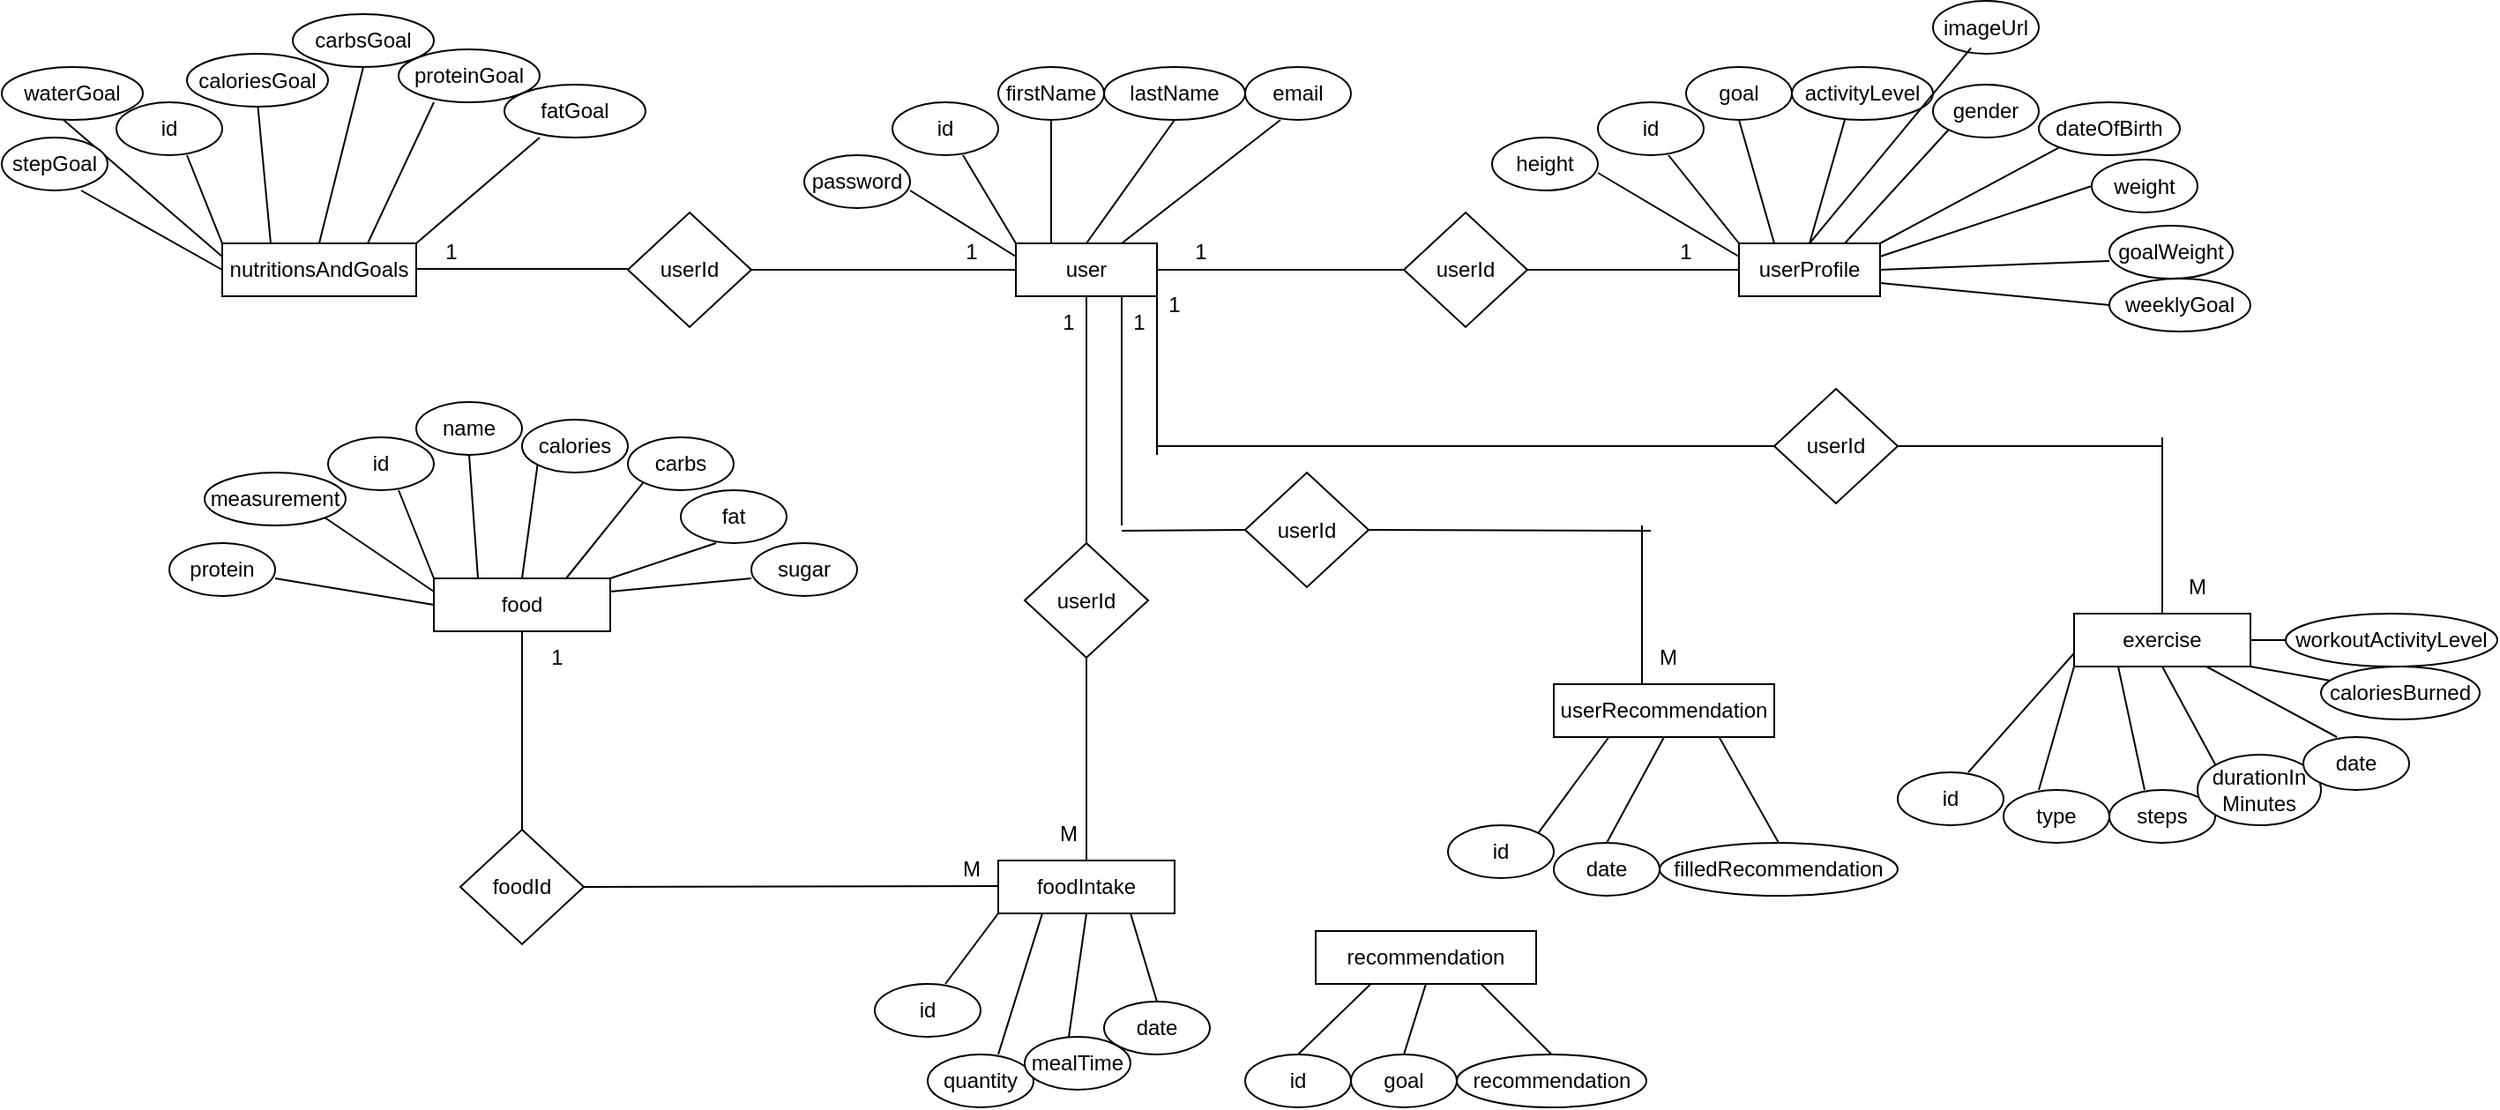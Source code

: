 <mxfile version="26.2.5">
  <diagram name="Page-1" id="vrvdi_PL2bMomqTCZfpG">
    <mxGraphModel dx="2590" dy="1992" grid="1" gridSize="10" guides="1" tooltips="1" connect="1" arrows="1" fold="1" page="1" pageScale="1" pageWidth="850" pageHeight="1100" math="0" shadow="0">
      <root>
        <mxCell id="0" />
        <mxCell id="1" parent="0" />
        <mxCell id="ydF3F2oM5LsTnoHVHjbH-1" value="user" style="rounded=0;whiteSpace=wrap;html=1;" parent="1" vertex="1">
          <mxGeometry x="70" y="70" width="80" height="30" as="geometry" />
        </mxCell>
        <mxCell id="ydF3F2oM5LsTnoHVHjbH-2" value="" style="endArrow=none;html=1;rounded=0;exitX=0;exitY=0;exitDx=0;exitDy=0;" parent="1" source="ydF3F2oM5LsTnoHVHjbH-1" edge="1">
          <mxGeometry width="50" height="50" relative="1" as="geometry">
            <mxPoint x="-10" y="70" as="sourcePoint" />
            <mxPoint x="40" y="20" as="targetPoint" />
          </mxGeometry>
        </mxCell>
        <mxCell id="ydF3F2oM5LsTnoHVHjbH-3" value="id" style="ellipse;whiteSpace=wrap;html=1;" parent="1" vertex="1">
          <mxGeometry y="-10" width="60" height="30" as="geometry" />
        </mxCell>
        <mxCell id="ydF3F2oM5LsTnoHVHjbH-4" value="firstName" style="ellipse;whiteSpace=wrap;html=1;" parent="1" vertex="1">
          <mxGeometry x="60" y="-30" width="60" height="30" as="geometry" />
        </mxCell>
        <mxCell id="ydF3F2oM5LsTnoHVHjbH-5" value="" style="endArrow=none;html=1;rounded=0;exitX=0.25;exitY=0;exitDx=0;exitDy=0;" parent="1" source="ydF3F2oM5LsTnoHVHjbH-1" edge="1">
          <mxGeometry width="50" height="50" relative="1" as="geometry">
            <mxPoint x="100" y="60" as="sourcePoint" />
            <mxPoint x="90" as="targetPoint" />
          </mxGeometry>
        </mxCell>
        <mxCell id="ydF3F2oM5LsTnoHVHjbH-6" value="lastName" style="ellipse;whiteSpace=wrap;html=1;" parent="1" vertex="1">
          <mxGeometry x="120" y="-30" width="80" height="30" as="geometry" />
        </mxCell>
        <mxCell id="ydF3F2oM5LsTnoHVHjbH-7" value="" style="endArrow=none;html=1;rounded=0;exitX=0.5;exitY=0;exitDx=0;exitDy=0;entryX=0.5;entryY=1;entryDx=0;entryDy=0;" parent="1" source="ydF3F2oM5LsTnoHVHjbH-1" target="ydF3F2oM5LsTnoHVHjbH-6" edge="1">
          <mxGeometry width="50" height="50" relative="1" as="geometry">
            <mxPoint x="130" y="60" as="sourcePoint" />
            <mxPoint x="139" y="20" as="targetPoint" />
          </mxGeometry>
        </mxCell>
        <mxCell id="ydF3F2oM5LsTnoHVHjbH-9" value="email" style="ellipse;whiteSpace=wrap;html=1;" parent="1" vertex="1">
          <mxGeometry x="200" y="-30" width="60" height="30" as="geometry" />
        </mxCell>
        <mxCell id="ydF3F2oM5LsTnoHVHjbH-10" value="" style="endArrow=none;html=1;rounded=0;exitX=0.75;exitY=0;exitDx=0;exitDy=0;" parent="1" source="ydF3F2oM5LsTnoHVHjbH-1" edge="1">
          <mxGeometry width="50" height="50" relative="1" as="geometry">
            <mxPoint x="220" y="70" as="sourcePoint" />
            <mxPoint x="220" as="targetPoint" />
          </mxGeometry>
        </mxCell>
        <mxCell id="ydF3F2oM5LsTnoHVHjbH-11" value="password" style="ellipse;whiteSpace=wrap;html=1;" parent="1" vertex="1">
          <mxGeometry x="-50" y="20" width="60" height="30" as="geometry" />
        </mxCell>
        <mxCell id="ydF3F2oM5LsTnoHVHjbH-12" value="" style="endArrow=none;html=1;rounded=0;exitX=0;exitY=0.25;exitDx=0;exitDy=0;" parent="1" source="ydF3F2oM5LsTnoHVHjbH-1" edge="1">
          <mxGeometry width="50" height="50" relative="1" as="geometry">
            <mxPoint x="40" y="90" as="sourcePoint" />
            <mxPoint x="10" y="40" as="targetPoint" />
          </mxGeometry>
        </mxCell>
        <mxCell id="ydF3F2oM5LsTnoHVHjbH-15" value="userProfile" style="rounded=0;whiteSpace=wrap;html=1;" parent="1" vertex="1">
          <mxGeometry x="480" y="70" width="80" height="30" as="geometry" />
        </mxCell>
        <mxCell id="ydF3F2oM5LsTnoHVHjbH-16" value="" style="endArrow=none;html=1;rounded=0;exitX=0;exitY=0;exitDx=0;exitDy=0;" parent="1" source="ydF3F2oM5LsTnoHVHjbH-15" edge="1">
          <mxGeometry width="50" height="50" relative="1" as="geometry">
            <mxPoint x="470" y="70" as="sourcePoint" />
            <mxPoint x="440" y="20" as="targetPoint" />
          </mxGeometry>
        </mxCell>
        <mxCell id="ydF3F2oM5LsTnoHVHjbH-17" value="id" style="ellipse;whiteSpace=wrap;html=1;" parent="1" vertex="1">
          <mxGeometry x="400" y="-10" width="60" height="30" as="geometry" />
        </mxCell>
        <mxCell id="ydF3F2oM5LsTnoHVHjbH-18" value="userId" style="rhombus;whiteSpace=wrap;html=1;" parent="1" vertex="1">
          <mxGeometry x="290" y="52.5" width="70" height="65" as="geometry" />
        </mxCell>
        <mxCell id="ydF3F2oM5LsTnoHVHjbH-19" value="" style="endArrow=none;html=1;rounded=0;entryX=0;entryY=0.5;entryDx=0;entryDy=0;exitX=1;exitY=0.5;exitDx=0;exitDy=0;" parent="1" source="ydF3F2oM5LsTnoHVHjbH-18" target="ydF3F2oM5LsTnoHVHjbH-15" edge="1">
          <mxGeometry width="50" height="50" relative="1" as="geometry">
            <mxPoint x="340" y="130" as="sourcePoint" />
            <mxPoint x="390" y="80" as="targetPoint" />
          </mxGeometry>
        </mxCell>
        <mxCell id="ydF3F2oM5LsTnoHVHjbH-20" value="" style="endArrow=none;html=1;rounded=0;entryX=0;entryY=0.5;entryDx=0;entryDy=0;exitX=1;exitY=0.5;exitDx=0;exitDy=0;" parent="1" source="ydF3F2oM5LsTnoHVHjbH-1" target="ydF3F2oM5LsTnoHVHjbH-18" edge="1">
          <mxGeometry width="50" height="50" relative="1" as="geometry">
            <mxPoint x="170" y="170" as="sourcePoint" />
            <mxPoint x="220" y="120" as="targetPoint" />
          </mxGeometry>
        </mxCell>
        <mxCell id="ydF3F2oM5LsTnoHVHjbH-21" value="" style="endArrow=none;html=1;rounded=0;exitX=0.25;exitY=0;exitDx=0;exitDy=0;" parent="1" source="ydF3F2oM5LsTnoHVHjbH-15" edge="1">
          <mxGeometry width="50" height="50" relative="1" as="geometry">
            <mxPoint x="500" y="68" as="sourcePoint" />
            <mxPoint x="480" as="targetPoint" />
          </mxGeometry>
        </mxCell>
        <mxCell id="ydF3F2oM5LsTnoHVHjbH-22" value="goal" style="ellipse;whiteSpace=wrap;html=1;" parent="1" vertex="1">
          <mxGeometry x="450" y="-30" width="60" height="30" as="geometry" />
        </mxCell>
        <mxCell id="ydF3F2oM5LsTnoHVHjbH-23" value="" style="endArrow=none;html=1;rounded=0;exitX=0.5;exitY=0;exitDx=0;exitDy=0;" parent="1" source="ydF3F2oM5LsTnoHVHjbH-15" edge="1">
          <mxGeometry width="50" height="50" relative="1" as="geometry">
            <mxPoint x="520" y="50" as="sourcePoint" />
            <mxPoint x="540" as="targetPoint" />
          </mxGeometry>
        </mxCell>
        <mxCell id="ydF3F2oM5LsTnoHVHjbH-24" value="activityLevel" style="ellipse;whiteSpace=wrap;html=1;" parent="1" vertex="1">
          <mxGeometry x="510" y="-30" width="80" height="30" as="geometry" />
        </mxCell>
        <mxCell id="ydF3F2oM5LsTnoHVHjbH-25" value="" style="endArrow=none;html=1;rounded=0;exitX=0.75;exitY=0;exitDx=0;exitDy=0;entryX=0;entryY=1;entryDx=0;entryDy=0;" parent="1" source="ydF3F2oM5LsTnoHVHjbH-15" target="ydF3F2oM5LsTnoHVHjbH-26" edge="1">
          <mxGeometry width="50" height="50" relative="1" as="geometry">
            <mxPoint x="610" y="60" as="sourcePoint" />
            <mxPoint x="590" y="10" as="targetPoint" />
          </mxGeometry>
        </mxCell>
        <mxCell id="ydF3F2oM5LsTnoHVHjbH-26" value="gender" style="ellipse;whiteSpace=wrap;html=1;" parent="1" vertex="1">
          <mxGeometry x="590" y="-20" width="60" height="30" as="geometry" />
        </mxCell>
        <mxCell id="ydF3F2oM5LsTnoHVHjbH-27" value="dateOfBirth" style="ellipse;whiteSpace=wrap;html=1;" parent="1" vertex="1">
          <mxGeometry x="650" y="-10" width="80" height="30" as="geometry" />
        </mxCell>
        <mxCell id="ydF3F2oM5LsTnoHVHjbH-28" value="" style="endArrow=none;html=1;rounded=0;exitX=1;exitY=0;exitDx=0;exitDy=0;entryX=0;entryY=1;entryDx=0;entryDy=0;" parent="1" source="ydF3F2oM5LsTnoHVHjbH-15" target="ydF3F2oM5LsTnoHVHjbH-27" edge="1">
          <mxGeometry width="50" height="50" relative="1" as="geometry">
            <mxPoint x="610" y="84" as="sourcePoint" />
            <mxPoint x="669" y="20" as="targetPoint" />
          </mxGeometry>
        </mxCell>
        <mxCell id="ydF3F2oM5LsTnoHVHjbH-29" value="" style="endArrow=none;html=1;rounded=0;exitX=0;exitY=0.25;exitDx=0;exitDy=0;" parent="1" source="ydF3F2oM5LsTnoHVHjbH-15" edge="1">
          <mxGeometry width="50" height="50" relative="1" as="geometry">
            <mxPoint x="375" y="60" as="sourcePoint" />
            <mxPoint x="400" y="30" as="targetPoint" />
          </mxGeometry>
        </mxCell>
        <mxCell id="ydF3F2oM5LsTnoHVHjbH-30" value="height" style="ellipse;whiteSpace=wrap;html=1;" parent="1" vertex="1">
          <mxGeometry x="340" y="10" width="60" height="30" as="geometry" />
        </mxCell>
        <mxCell id="ydF3F2oM5LsTnoHVHjbH-31" value="" style="endArrow=none;html=1;rounded=0;exitX=1;exitY=0.25;exitDx=0;exitDy=0;entryX=0;entryY=0.5;entryDx=0;entryDy=0;" parent="1" source="ydF3F2oM5LsTnoHVHjbH-15" target="ydF3F2oM5LsTnoHVHjbH-32" edge="1">
          <mxGeometry width="50" height="50" relative="1" as="geometry">
            <mxPoint x="620" y="120" as="sourcePoint" />
            <mxPoint x="680" y="50" as="targetPoint" />
          </mxGeometry>
        </mxCell>
        <mxCell id="ydF3F2oM5LsTnoHVHjbH-32" value="weight" style="ellipse;whiteSpace=wrap;html=1;" parent="1" vertex="1">
          <mxGeometry x="680" y="22.5" width="60" height="30" as="geometry" />
        </mxCell>
        <mxCell id="ydF3F2oM5LsTnoHVHjbH-33" value="" style="endArrow=none;html=1;rounded=0;exitX=1;exitY=0.5;exitDx=0;exitDy=0;" parent="1" source="ydF3F2oM5LsTnoHVHjbH-15" edge="1">
          <mxGeometry width="50" height="50" relative="1" as="geometry">
            <mxPoint x="600" y="102.5" as="sourcePoint" />
            <mxPoint x="690" y="80" as="targetPoint" />
          </mxGeometry>
        </mxCell>
        <mxCell id="ydF3F2oM5LsTnoHVHjbH-35" value="goalWeight" style="ellipse;whiteSpace=wrap;html=1;" parent="1" vertex="1">
          <mxGeometry x="690" y="60" width="70" height="30" as="geometry" />
        </mxCell>
        <mxCell id="ydF3F2oM5LsTnoHVHjbH-39" value="imageUrl" style="ellipse;whiteSpace=wrap;html=1;" parent="1" vertex="1">
          <mxGeometry x="590" y="-67.5" width="60" height="30" as="geometry" />
        </mxCell>
        <mxCell id="ydF3F2oM5LsTnoHVHjbH-40" value="" style="endArrow=none;html=1;rounded=0;entryX=0;entryY=0.5;entryDx=0;entryDy=0;" parent="1" target="ydF3F2oM5LsTnoHVHjbH-1" edge="1">
          <mxGeometry width="50" height="50" relative="1" as="geometry">
            <mxPoint x="-80" y="85" as="sourcePoint" />
            <mxPoint x="60" y="90" as="targetPoint" />
          </mxGeometry>
        </mxCell>
        <mxCell id="ydF3F2oM5LsTnoHVHjbH-41" value="userId" style="rhombus;whiteSpace=wrap;html=1;" parent="1" vertex="1">
          <mxGeometry x="-150" y="52.5" width="70" height="65" as="geometry" />
        </mxCell>
        <mxCell id="ydF3F2oM5LsTnoHVHjbH-42" value="" style="endArrow=none;html=1;rounded=0;entryX=0;entryY=0.5;entryDx=0;entryDy=0;exitX=1;exitY=0.5;exitDx=0;exitDy=0;" parent="1" edge="1">
          <mxGeometry width="50" height="50" relative="1" as="geometry">
            <mxPoint x="-270" y="84.5" as="sourcePoint" />
            <mxPoint x="-150" y="84.5" as="targetPoint" />
          </mxGeometry>
        </mxCell>
        <mxCell id="ydF3F2oM5LsTnoHVHjbH-43" value="nutritionsAndGoals" style="rounded=0;whiteSpace=wrap;html=1;" parent="1" vertex="1">
          <mxGeometry x="-380" y="70" width="110" height="30" as="geometry" />
        </mxCell>
        <mxCell id="ydF3F2oM5LsTnoHVHjbH-44" value="" style="endArrow=none;html=1;rounded=0;exitX=0;exitY=0;exitDx=0;exitDy=0;" parent="1" source="ydF3F2oM5LsTnoHVHjbH-43" edge="1">
          <mxGeometry width="50" height="50" relative="1" as="geometry">
            <mxPoint x="-440" y="42.5" as="sourcePoint" />
            <mxPoint x="-400" y="20" as="targetPoint" />
          </mxGeometry>
        </mxCell>
        <mxCell id="ydF3F2oM5LsTnoHVHjbH-45" value="id" style="ellipse;whiteSpace=wrap;html=1;" parent="1" vertex="1">
          <mxGeometry x="-440" y="-10" width="60" height="30" as="geometry" />
        </mxCell>
        <mxCell id="ydF3F2oM5LsTnoHVHjbH-46" value="" style="endArrow=none;html=1;rounded=0;exitX=0.25;exitY=0;exitDx=0;exitDy=0;" parent="1" source="ydF3F2oM5LsTnoHVHjbH-43" edge="1">
          <mxGeometry width="50" height="50" relative="1" as="geometry">
            <mxPoint x="-340" y="40" as="sourcePoint" />
            <mxPoint x="-360" y="-10" as="targetPoint" />
          </mxGeometry>
        </mxCell>
        <mxCell id="ydF3F2oM5LsTnoHVHjbH-47" value="caloriesGoal" style="ellipse;whiteSpace=wrap;html=1;" parent="1" vertex="1">
          <mxGeometry x="-400" y="-37.5" width="80" height="30" as="geometry" />
        </mxCell>
        <mxCell id="ydF3F2oM5LsTnoHVHjbH-48" value="" style="endArrow=none;html=1;rounded=0;exitX=0.5;exitY=0;exitDx=0;exitDy=0;" parent="1" source="ydF3F2oM5LsTnoHVHjbH-43" edge="1">
          <mxGeometry width="50" height="50" relative="1" as="geometry">
            <mxPoint x="-292" y="50" as="sourcePoint" />
            <mxPoint x="-300" y="-30" as="targetPoint" />
          </mxGeometry>
        </mxCell>
        <mxCell id="ydF3F2oM5LsTnoHVHjbH-49" value="carbsGoal" style="ellipse;whiteSpace=wrap;html=1;" parent="1" vertex="1">
          <mxGeometry x="-340" y="-60" width="80" height="30" as="geometry" />
        </mxCell>
        <mxCell id="ydF3F2oM5LsTnoHVHjbH-50" value="" style="endArrow=none;html=1;rounded=0;exitX=0.75;exitY=0;exitDx=0;exitDy=0;" parent="1" source="ydF3F2oM5LsTnoHVHjbH-43" edge="1">
          <mxGeometry width="50" height="50" relative="1" as="geometry">
            <mxPoint x="-260" y="45" as="sourcePoint" />
            <mxPoint x="-260" y="-10" as="targetPoint" />
          </mxGeometry>
        </mxCell>
        <mxCell id="ydF3F2oM5LsTnoHVHjbH-51" value="proteinGoal" style="ellipse;whiteSpace=wrap;html=1;" parent="1" vertex="1">
          <mxGeometry x="-280" y="-40" width="80" height="30" as="geometry" />
        </mxCell>
        <mxCell id="ydF3F2oM5LsTnoHVHjbH-52" value="" style="endArrow=none;html=1;rounded=0;exitX=1;exitY=0;exitDx=0;exitDy=0;" parent="1" source="ydF3F2oM5LsTnoHVHjbH-43" edge="1">
          <mxGeometry width="50" height="50" relative="1" as="geometry">
            <mxPoint x="-237" y="70" as="sourcePoint" />
            <mxPoint x="-200" y="10" as="targetPoint" />
          </mxGeometry>
        </mxCell>
        <mxCell id="ydF3F2oM5LsTnoHVHjbH-53" value="fatGoal" style="ellipse;whiteSpace=wrap;html=1;" parent="1" vertex="1">
          <mxGeometry x="-220" y="-20" width="80" height="30" as="geometry" />
        </mxCell>
        <mxCell id="ydF3F2oM5LsTnoHVHjbH-54" value="" style="endArrow=none;html=1;rounded=0;exitX=0;exitY=0.25;exitDx=0;exitDy=0;" parent="1" source="ydF3F2oM5LsTnoHVHjbH-43" edge="1">
          <mxGeometry width="50" height="50" relative="1" as="geometry">
            <mxPoint x="-475" y="72.5" as="sourcePoint" />
            <mxPoint x="-470" as="targetPoint" />
          </mxGeometry>
        </mxCell>
        <mxCell id="ydF3F2oM5LsTnoHVHjbH-55" value="waterGoal" style="ellipse;whiteSpace=wrap;html=1;" parent="1" vertex="1">
          <mxGeometry x="-505" y="-30" width="80" height="30" as="geometry" />
        </mxCell>
        <mxCell id="ydF3F2oM5LsTnoHVHjbH-56" value="" style="endArrow=none;html=1;rounded=0;exitX=0;exitY=0.5;exitDx=0;exitDy=0;" parent="1" source="ydF3F2oM5LsTnoHVHjbH-43" edge="1">
          <mxGeometry width="50" height="50" relative="1" as="geometry">
            <mxPoint x="-420" y="100" as="sourcePoint" />
            <mxPoint x="-460" y="40" as="targetPoint" />
          </mxGeometry>
        </mxCell>
        <mxCell id="ydF3F2oM5LsTnoHVHjbH-57" value="stepGoal" style="ellipse;whiteSpace=wrap;html=1;" parent="1" vertex="1">
          <mxGeometry x="-505" y="10" width="60" height="30" as="geometry" />
        </mxCell>
        <mxCell id="ydF3F2oM5LsTnoHVHjbH-58" value="food" style="rounded=0;whiteSpace=wrap;html=1;" parent="1" vertex="1">
          <mxGeometry x="-260" y="260" width="100" height="30" as="geometry" />
        </mxCell>
        <mxCell id="ydF3F2oM5LsTnoHVHjbH-59" value="" style="endArrow=none;html=1;rounded=0;exitX=0;exitY=0;exitDx=0;exitDy=0;" parent="1" edge="1">
          <mxGeometry width="50" height="50" relative="1" as="geometry">
            <mxPoint x="-260" y="260" as="sourcePoint" />
            <mxPoint x="-280" y="210" as="targetPoint" />
          </mxGeometry>
        </mxCell>
        <mxCell id="ydF3F2oM5LsTnoHVHjbH-60" value="id" style="ellipse;whiteSpace=wrap;html=1;" parent="1" vertex="1">
          <mxGeometry x="-320" y="180" width="60" height="30" as="geometry" />
        </mxCell>
        <mxCell id="ydF3F2oM5LsTnoHVHjbH-61" value="" style="endArrow=none;html=1;rounded=0;exitX=0.25;exitY=0;exitDx=0;exitDy=0;" parent="1" source="ydF3F2oM5LsTnoHVHjbH-58" edge="1">
          <mxGeometry width="50" height="50" relative="1" as="geometry">
            <mxPoint x="-220" y="240" as="sourcePoint" />
            <mxPoint x="-240" y="190" as="targetPoint" />
          </mxGeometry>
        </mxCell>
        <mxCell id="ydF3F2oM5LsTnoHVHjbH-62" value="name" style="ellipse;whiteSpace=wrap;html=1;" parent="1" vertex="1">
          <mxGeometry x="-270" y="160" width="60" height="30" as="geometry" />
        </mxCell>
        <mxCell id="ydF3F2oM5LsTnoHVHjbH-63" value="" style="endArrow=none;html=1;rounded=0;exitX=0;exitY=0.25;exitDx=0;exitDy=0;entryX=1;entryY=1;entryDx=0;entryDy=0;" parent="1" source="ydF3F2oM5LsTnoHVHjbH-58" target="ydF3F2oM5LsTnoHVHjbH-64" edge="1">
          <mxGeometry width="50" height="50" relative="1" as="geometry">
            <mxPoint x="-305" y="280" as="sourcePoint" />
            <mxPoint x="-320" y="230" as="targetPoint" />
          </mxGeometry>
        </mxCell>
        <mxCell id="ydF3F2oM5LsTnoHVHjbH-64" value="measurement" style="ellipse;whiteSpace=wrap;html=1;" parent="1" vertex="1">
          <mxGeometry x="-390" y="200" width="80" height="30" as="geometry" />
        </mxCell>
        <mxCell id="ydF3F2oM5LsTnoHVHjbH-65" value="" style="endArrow=none;html=1;rounded=0;exitX=0.5;exitY=0;exitDx=0;exitDy=0;entryX=0;entryY=1;entryDx=0;entryDy=0;" parent="1" source="ydF3F2oM5LsTnoHVHjbH-58" target="ydF3F2oM5LsTnoHVHjbH-66" edge="1">
          <mxGeometry width="50" height="50" relative="1" as="geometry">
            <mxPoint x="-200" y="240" as="sourcePoint" />
            <mxPoint x="-200" y="200" as="targetPoint" />
          </mxGeometry>
        </mxCell>
        <mxCell id="ydF3F2oM5LsTnoHVHjbH-66" value="calories" style="ellipse;whiteSpace=wrap;html=1;" parent="1" vertex="1">
          <mxGeometry x="-210" y="170" width="60" height="30" as="geometry" />
        </mxCell>
        <mxCell id="ydF3F2oM5LsTnoHVHjbH-68" value="" style="endArrow=none;html=1;rounded=0;exitX=0.75;exitY=0;exitDx=0;exitDy=0;entryX=0;entryY=1;entryDx=0;entryDy=0;" parent="1" source="ydF3F2oM5LsTnoHVHjbH-58" target="ydF3F2oM5LsTnoHVHjbH-69" edge="1">
          <mxGeometry width="50" height="50" relative="1" as="geometry">
            <mxPoint x="-160" y="230" as="sourcePoint" />
            <mxPoint x="-140" y="210" as="targetPoint" />
          </mxGeometry>
        </mxCell>
        <mxCell id="ydF3F2oM5LsTnoHVHjbH-69" value="carbs" style="ellipse;whiteSpace=wrap;html=1;" parent="1" vertex="1">
          <mxGeometry x="-150" y="180" width="60" height="30" as="geometry" />
        </mxCell>
        <mxCell id="ydF3F2oM5LsTnoHVHjbH-70" value="" style="endArrow=none;html=1;rounded=0;entryX=0;entryY=0.5;entryDx=0;entryDy=0;" parent="1" target="ydF3F2oM5LsTnoHVHjbH-58" edge="1">
          <mxGeometry width="50" height="50" relative="1" as="geometry">
            <mxPoint x="-350" y="260" as="sourcePoint" />
            <mxPoint x="-310" y="250" as="targetPoint" />
          </mxGeometry>
        </mxCell>
        <mxCell id="ydF3F2oM5LsTnoHVHjbH-71" value="protein" style="ellipse;whiteSpace=wrap;html=1;" parent="1" vertex="1">
          <mxGeometry x="-410" y="240" width="60" height="30" as="geometry" />
        </mxCell>
        <mxCell id="ydF3F2oM5LsTnoHVHjbH-72" value="" style="endArrow=none;html=1;rounded=0;exitX=1;exitY=0;exitDx=0;exitDy=0;" parent="1" source="ydF3F2oM5LsTnoHVHjbH-58" edge="1">
          <mxGeometry width="50" height="50" relative="1" as="geometry">
            <mxPoint x="-110" y="270" as="sourcePoint" />
            <mxPoint x="-100" y="240" as="targetPoint" />
          </mxGeometry>
        </mxCell>
        <mxCell id="ydF3F2oM5LsTnoHVHjbH-73" value="fat" style="ellipse;whiteSpace=wrap;html=1;" parent="1" vertex="1">
          <mxGeometry x="-120" y="210" width="60" height="30" as="geometry" />
        </mxCell>
        <mxCell id="ydF3F2oM5LsTnoHVHjbH-75" value="" style="endArrow=none;html=1;rounded=0;exitX=1;exitY=0.25;exitDx=0;exitDy=0;" parent="1" source="ydF3F2oM5LsTnoHVHjbH-58" edge="1">
          <mxGeometry width="50" height="50" relative="1" as="geometry">
            <mxPoint x="-150" y="270" as="sourcePoint" />
            <mxPoint x="-80" y="260" as="targetPoint" />
          </mxGeometry>
        </mxCell>
        <mxCell id="ydF3F2oM5LsTnoHVHjbH-76" value="sugar" style="ellipse;whiteSpace=wrap;html=1;" parent="1" vertex="1">
          <mxGeometry x="-80" y="240" width="60" height="30" as="geometry" />
        </mxCell>
        <mxCell id="ydF3F2oM5LsTnoHVHjbH-77" value="foodIntake" style="rounded=0;whiteSpace=wrap;html=1;" parent="1" vertex="1">
          <mxGeometry x="60" y="420" width="100" height="30" as="geometry" />
        </mxCell>
        <mxCell id="ydF3F2oM5LsTnoHVHjbH-78" value="" style="endArrow=none;html=1;rounded=0;entryX=0.5;entryY=1;entryDx=0;entryDy=0;" parent="1" target="ydF3F2oM5LsTnoHVHjbH-1" edge="1">
          <mxGeometry width="50" height="50" relative="1" as="geometry">
            <mxPoint x="110" y="240" as="sourcePoint" />
            <mxPoint x="150" y="200" as="targetPoint" />
          </mxGeometry>
        </mxCell>
        <mxCell id="ydF3F2oM5LsTnoHVHjbH-79" value="userId" style="rhombus;whiteSpace=wrap;html=1;" parent="1" vertex="1">
          <mxGeometry x="75" y="240" width="70" height="65" as="geometry" />
        </mxCell>
        <mxCell id="ydF3F2oM5LsTnoHVHjbH-80" value="" style="endArrow=none;html=1;rounded=0;entryX=0.5;entryY=1;entryDx=0;entryDy=0;exitX=0.5;exitY=0;exitDx=0;exitDy=0;" parent="1" source="ydF3F2oM5LsTnoHVHjbH-77" target="ydF3F2oM5LsTnoHVHjbH-79" edge="1">
          <mxGeometry width="50" height="50" relative="1" as="geometry">
            <mxPoint x="109.5" y="500" as="sourcePoint" />
            <mxPoint x="109.5" y="360" as="targetPoint" />
          </mxGeometry>
        </mxCell>
        <mxCell id="ydF3F2oM5LsTnoHVHjbH-81" value="foodId" style="rhombus;whiteSpace=wrap;html=1;" parent="1" vertex="1">
          <mxGeometry x="-245" y="402.5" width="70" height="65" as="geometry" />
        </mxCell>
        <mxCell id="ydF3F2oM5LsTnoHVHjbH-82" value="" style="endArrow=none;html=1;rounded=0;entryX=0.5;entryY=1;entryDx=0;entryDy=0;exitX=0.5;exitY=0;exitDx=0;exitDy=0;" parent="1" source="ydF3F2oM5LsTnoHVHjbH-81" edge="1">
          <mxGeometry width="50" height="50" relative="1" as="geometry">
            <mxPoint x="-210" y="400" as="sourcePoint" />
            <mxPoint x="-210" y="290" as="targetPoint" />
          </mxGeometry>
        </mxCell>
        <mxCell id="ydF3F2oM5LsTnoHVHjbH-83" value="" style="endArrow=none;html=1;rounded=0;entryX=0;entryY=0.5;entryDx=0;entryDy=0;exitX=1;exitY=0.5;exitDx=0;exitDy=0;" parent="1" source="ydF3F2oM5LsTnoHVHjbH-81" edge="1">
          <mxGeometry width="50" height="50" relative="1" as="geometry">
            <mxPoint x="-90" y="434.5" as="sourcePoint" />
            <mxPoint x="60" y="434.5" as="targetPoint" />
          </mxGeometry>
        </mxCell>
        <mxCell id="ydF3F2oM5LsTnoHVHjbH-84" value="" style="endArrow=none;html=1;rounded=0;entryX=0;entryY=1;entryDx=0;entryDy=0;" parent="1" target="ydF3F2oM5LsTnoHVHjbH-77" edge="1">
          <mxGeometry width="50" height="50" relative="1" as="geometry">
            <mxPoint x="30" y="490" as="sourcePoint" />
            <mxPoint x="60" y="480" as="targetPoint" />
          </mxGeometry>
        </mxCell>
        <mxCell id="ydF3F2oM5LsTnoHVHjbH-85" value="id" style="ellipse;whiteSpace=wrap;html=1;" parent="1" vertex="1">
          <mxGeometry x="-10" y="490" width="60" height="30" as="geometry" />
        </mxCell>
        <mxCell id="ydF3F2oM5LsTnoHVHjbH-86" value="" style="endArrow=none;html=1;rounded=0;entryX=0.25;entryY=1;entryDx=0;entryDy=0;" parent="1" target="ydF3F2oM5LsTnoHVHjbH-77" edge="1">
          <mxGeometry width="50" height="50" relative="1" as="geometry">
            <mxPoint x="60" y="530" as="sourcePoint" />
            <mxPoint x="105" y="470" as="targetPoint" />
          </mxGeometry>
        </mxCell>
        <mxCell id="ydF3F2oM5LsTnoHVHjbH-87" value="quantity" style="ellipse;whiteSpace=wrap;html=1;" parent="1" vertex="1">
          <mxGeometry x="20" y="530" width="60" height="30" as="geometry" />
        </mxCell>
        <mxCell id="ydF3F2oM5LsTnoHVHjbH-88" value="" style="endArrow=none;html=1;rounded=0;entryX=0.5;entryY=1;entryDx=0;entryDy=0;" parent="1" target="ydF3F2oM5LsTnoHVHjbH-77" edge="1">
          <mxGeometry width="50" height="50" relative="1" as="geometry">
            <mxPoint x="100" y="520" as="sourcePoint" />
            <mxPoint x="125" y="467.5" as="targetPoint" />
          </mxGeometry>
        </mxCell>
        <mxCell id="ydF3F2oM5LsTnoHVHjbH-89" value="mealTime" style="ellipse;whiteSpace=wrap;html=1;" parent="1" vertex="1">
          <mxGeometry x="75" y="520" width="60" height="30" as="geometry" />
        </mxCell>
        <mxCell id="ydF3F2oM5LsTnoHVHjbH-90" value="" style="endArrow=none;html=1;rounded=0;entryX=0.75;entryY=1;entryDx=0;entryDy=0;" parent="1" target="ydF3F2oM5LsTnoHVHjbH-77" edge="1">
          <mxGeometry width="50" height="50" relative="1" as="geometry">
            <mxPoint x="150" y="500" as="sourcePoint" />
            <mxPoint x="170" y="480" as="targetPoint" />
          </mxGeometry>
        </mxCell>
        <mxCell id="ydF3F2oM5LsTnoHVHjbH-91" value="date" style="ellipse;whiteSpace=wrap;html=1;" parent="1" vertex="1">
          <mxGeometry x="120" y="500" width="60" height="30" as="geometry" />
        </mxCell>
        <mxCell id="ydF3F2oM5LsTnoHVHjbH-92" value="" style="endArrow=none;html=1;rounded=0;exitX=1;exitY=0.75;exitDx=0;exitDy=0;entryX=0;entryY=0.5;entryDx=0;entryDy=0;" parent="1" source="ydF3F2oM5LsTnoHVHjbH-15" target="ydF3F2oM5LsTnoHVHjbH-93" edge="1">
          <mxGeometry width="50" height="50" relative="1" as="geometry">
            <mxPoint x="661" y="200" as="sourcePoint" />
            <mxPoint x="690" y="110" as="targetPoint" />
          </mxGeometry>
        </mxCell>
        <mxCell id="ydF3F2oM5LsTnoHVHjbH-93" value="weeklyGoal" style="ellipse;whiteSpace=wrap;html=1;" parent="1" vertex="1">
          <mxGeometry x="690" y="90" width="80" height="30" as="geometry" />
        </mxCell>
        <mxCell id="ydF3F2oM5LsTnoHVHjbH-94" value="userRecommendation" style="rounded=0;whiteSpace=wrap;html=1;" parent="1" vertex="1">
          <mxGeometry x="375" y="320" width="125" height="30" as="geometry" />
        </mxCell>
        <mxCell id="ydF3F2oM5LsTnoHVHjbH-102" value="" style="endArrow=none;html=1;rounded=0;entryX=0.75;entryY=1;entryDx=0;entryDy=0;" parent="1" target="ydF3F2oM5LsTnoHVHjbH-1" edge="1">
          <mxGeometry width="50" height="50" relative="1" as="geometry">
            <mxPoint x="130" y="230" as="sourcePoint" />
            <mxPoint x="180" y="132.5" as="targetPoint" />
          </mxGeometry>
        </mxCell>
        <mxCell id="ydF3F2oM5LsTnoHVHjbH-105" value="userId" style="rhombus;whiteSpace=wrap;html=1;" parent="1" vertex="1">
          <mxGeometry x="200" y="200" width="70" height="65" as="geometry" />
        </mxCell>
        <mxCell id="ydF3F2oM5LsTnoHVHjbH-106" value="" style="endArrow=none;html=1;rounded=0;entryX=0;entryY=0.5;entryDx=0;entryDy=0;" parent="1" target="ydF3F2oM5LsTnoHVHjbH-105" edge="1">
          <mxGeometry width="50" height="50" relative="1" as="geometry">
            <mxPoint x="130" y="233" as="sourcePoint" />
            <mxPoint x="360" y="260" as="targetPoint" />
          </mxGeometry>
        </mxCell>
        <mxCell id="ydF3F2oM5LsTnoHVHjbH-109" value="" style="endArrow=none;html=1;rounded=0;exitX=1;exitY=0.5;exitDx=0;exitDy=0;" parent="1" source="ydF3F2oM5LsTnoHVHjbH-105" edge="1">
          <mxGeometry width="50" height="50" relative="1" as="geometry">
            <mxPoint x="310" y="310" as="sourcePoint" />
            <mxPoint x="430" y="233" as="targetPoint" />
          </mxGeometry>
        </mxCell>
        <mxCell id="ydF3F2oM5LsTnoHVHjbH-110" value="" style="endArrow=none;html=1;rounded=0;exitX=0.25;exitY=1;exitDx=0;exitDy=0;" parent="1" source="ydF3F2oM5LsTnoHVHjbH-150" edge="1">
          <mxGeometry width="50" height="50" relative="1" as="geometry">
            <mxPoint x="390" y="320" as="sourcePoint" />
            <mxPoint x="425" y="230" as="targetPoint" />
          </mxGeometry>
        </mxCell>
        <mxCell id="ydF3F2oM5LsTnoHVHjbH-111" value="" style="endArrow=none;html=1;rounded=0;entryX=0.25;entryY=1;entryDx=0;entryDy=0;exitX=1;exitY=0;exitDx=0;exitDy=0;" parent="1" source="ydF3F2oM5LsTnoHVHjbH-112" target="ydF3F2oM5LsTnoHVHjbH-94" edge="1">
          <mxGeometry width="50" height="50" relative="1" as="geometry">
            <mxPoint x="360" y="400" as="sourcePoint" />
            <mxPoint x="330" y="352.5" as="targetPoint" />
          </mxGeometry>
        </mxCell>
        <mxCell id="ydF3F2oM5LsTnoHVHjbH-112" value="id" style="ellipse;whiteSpace=wrap;html=1;" parent="1" vertex="1">
          <mxGeometry x="315" y="400" width="60" height="30" as="geometry" />
        </mxCell>
        <mxCell id="ydF3F2oM5LsTnoHVHjbH-113" value="" style="endArrow=none;html=1;rounded=0;entryX=0.5;entryY=1;entryDx=0;entryDy=0;exitX=0.5;exitY=0;exitDx=0;exitDy=0;" parent="1" target="ydF3F2oM5LsTnoHVHjbH-94" edge="1" source="ydF3F2oM5LsTnoHVHjbH-114">
          <mxGeometry width="50" height="50" relative="1" as="geometry">
            <mxPoint x="400" y="410" as="sourcePoint" />
            <mxPoint x="430" y="360" as="targetPoint" />
          </mxGeometry>
        </mxCell>
        <mxCell id="ydF3F2oM5LsTnoHVHjbH-114" value="date" style="ellipse;whiteSpace=wrap;html=1;" parent="1" vertex="1">
          <mxGeometry x="375" y="410" width="60" height="30" as="geometry" />
        </mxCell>
        <mxCell id="ydF3F2oM5LsTnoHVHjbH-115" value="" style="endArrow=none;html=1;rounded=0;entryX=0.75;entryY=1;entryDx=0;entryDy=0;exitX=0.5;exitY=0;exitDx=0;exitDy=0;" parent="1" target="ydF3F2oM5LsTnoHVHjbH-94" edge="1" source="ydF3F2oM5LsTnoHVHjbH-116">
          <mxGeometry width="50" height="50" relative="1" as="geometry">
            <mxPoint x="460" y="410" as="sourcePoint" />
            <mxPoint x="480" y="370" as="targetPoint" />
          </mxGeometry>
        </mxCell>
        <mxCell id="ydF3F2oM5LsTnoHVHjbH-116" value="filledRecommendation" style="ellipse;whiteSpace=wrap;html=1;" parent="1" vertex="1">
          <mxGeometry x="435" y="410" width="135" height="30" as="geometry" />
        </mxCell>
        <mxCell id="ydF3F2oM5LsTnoHVHjbH-117" value="exercise" style="rounded=0;whiteSpace=wrap;html=1;" parent="1" vertex="1">
          <mxGeometry x="670" y="280" width="100" height="30" as="geometry" />
        </mxCell>
        <mxCell id="ydF3F2oM5LsTnoHVHjbH-118" value="" style="endArrow=none;html=1;rounded=0;entryX=1;entryY=1;entryDx=0;entryDy=0;" parent="1" target="ydF3F2oM5LsTnoHVHjbH-1" edge="1">
          <mxGeometry width="50" height="50" relative="1" as="geometry">
            <mxPoint x="150" y="190" as="sourcePoint" />
            <mxPoint x="210" y="140" as="targetPoint" />
          </mxGeometry>
        </mxCell>
        <mxCell id="ydF3F2oM5LsTnoHVHjbH-120" value="userId" style="rhombus;whiteSpace=wrap;html=1;" parent="1" vertex="1">
          <mxGeometry x="500" y="152.5" width="70" height="65" as="geometry" />
        </mxCell>
        <mxCell id="ydF3F2oM5LsTnoHVHjbH-121" value="" style="endArrow=none;html=1;rounded=0;exitX=0.5;exitY=0;exitDx=0;exitDy=0;" parent="1" source="ydF3F2oM5LsTnoHVHjbH-117" edge="1">
          <mxGeometry width="50" height="50" relative="1" as="geometry">
            <mxPoint x="705" y="240" as="sourcePoint" />
            <mxPoint x="720" y="180" as="targetPoint" />
          </mxGeometry>
        </mxCell>
        <mxCell id="ydF3F2oM5LsTnoHVHjbH-122" value="" style="endArrow=none;html=1;rounded=0;exitX=1;exitY=0.5;exitDx=0;exitDy=0;" parent="1" source="ydF3F2oM5LsTnoHVHjbH-120" edge="1">
          <mxGeometry width="50" height="50" relative="1" as="geometry">
            <mxPoint x="650" y="200" as="sourcePoint" />
            <mxPoint x="720" y="185" as="targetPoint" />
          </mxGeometry>
        </mxCell>
        <mxCell id="ydF3F2oM5LsTnoHVHjbH-123" value="" style="endArrow=none;html=1;rounded=0;entryX=0;entryY=0.5;entryDx=0;entryDy=0;" parent="1" target="ydF3F2oM5LsTnoHVHjbH-120" edge="1">
          <mxGeometry width="50" height="50" relative="1" as="geometry">
            <mxPoint x="150" y="185" as="sourcePoint" />
            <mxPoint x="440" y="160" as="targetPoint" />
          </mxGeometry>
        </mxCell>
        <mxCell id="ydF3F2oM5LsTnoHVHjbH-124" value="" style="endArrow=none;html=1;rounded=0;entryX=0;entryY=0.75;entryDx=0;entryDy=0;exitX=0.5;exitY=0;exitDx=0;exitDy=0;" parent="1" target="ydF3F2oM5LsTnoHVHjbH-117" edge="1">
          <mxGeometry width="50" height="50" relative="1" as="geometry">
            <mxPoint x="610" y="370" as="sourcePoint" />
            <mxPoint x="665" y="320" as="targetPoint" />
          </mxGeometry>
        </mxCell>
        <mxCell id="ydF3F2oM5LsTnoHVHjbH-125" value="id" style="ellipse;whiteSpace=wrap;html=1;" parent="1" vertex="1">
          <mxGeometry x="570" y="370" width="60" height="30" as="geometry" />
        </mxCell>
        <mxCell id="ydF3F2oM5LsTnoHVHjbH-126" value="" style="endArrow=none;html=1;rounded=0;entryX=0;entryY=1;entryDx=0;entryDy=0;" parent="1" target="ydF3F2oM5LsTnoHVHjbH-117" edge="1">
          <mxGeometry width="50" height="50" relative="1" as="geometry">
            <mxPoint x="650" y="380" as="sourcePoint" />
            <mxPoint x="700" y="335.5" as="targetPoint" />
          </mxGeometry>
        </mxCell>
        <mxCell id="ydF3F2oM5LsTnoHVHjbH-127" value="type" style="ellipse;whiteSpace=wrap;html=1;" parent="1" vertex="1">
          <mxGeometry x="630" y="380" width="60" height="30" as="geometry" />
        </mxCell>
        <mxCell id="ydF3F2oM5LsTnoHVHjbH-128" value="" style="endArrow=none;html=1;rounded=0;entryX=0.25;entryY=1;entryDx=0;entryDy=0;" parent="1" target="ydF3F2oM5LsTnoHVHjbH-117" edge="1">
          <mxGeometry width="50" height="50" relative="1" as="geometry">
            <mxPoint x="710" y="380" as="sourcePoint" />
            <mxPoint x="740" y="370" as="targetPoint" />
          </mxGeometry>
        </mxCell>
        <mxCell id="ydF3F2oM5LsTnoHVHjbH-129" value="steps" style="ellipse;whiteSpace=wrap;html=1;" parent="1" vertex="1">
          <mxGeometry x="690" y="380" width="60" height="30" as="geometry" />
        </mxCell>
        <mxCell id="ydF3F2oM5LsTnoHVHjbH-130" value="" style="endArrow=none;html=1;rounded=0;entryX=0.5;entryY=1;entryDx=0;entryDy=0;exitX=0;exitY=0;exitDx=0;exitDy=0;" parent="1" source="ydF3F2oM5LsTnoHVHjbH-131" target="ydF3F2oM5LsTnoHVHjbH-117" edge="1">
          <mxGeometry width="50" height="50" relative="1" as="geometry">
            <mxPoint x="760" y="370" as="sourcePoint" />
            <mxPoint x="745" y="310" as="targetPoint" />
          </mxGeometry>
        </mxCell>
        <mxCell id="ydF3F2oM5LsTnoHVHjbH-131" value="durationIn&lt;div&gt;Minutes&lt;/div&gt;" style="ellipse;whiteSpace=wrap;html=1;" parent="1" vertex="1">
          <mxGeometry x="740" y="360" width="70" height="40" as="geometry" />
        </mxCell>
        <mxCell id="ydF3F2oM5LsTnoHVHjbH-133" value="" style="endArrow=none;html=1;rounded=0;entryX=0.75;entryY=1;entryDx=0;entryDy=0;" parent="1" target="ydF3F2oM5LsTnoHVHjbH-117" edge="1">
          <mxGeometry width="50" height="50" relative="1" as="geometry">
            <mxPoint x="819" y="350" as="sourcePoint" />
            <mxPoint x="780" y="316" as="targetPoint" />
          </mxGeometry>
        </mxCell>
        <mxCell id="ydF3F2oM5LsTnoHVHjbH-134" value="date" style="ellipse;whiteSpace=wrap;html=1;" parent="1" vertex="1">
          <mxGeometry x="800" y="350" width="60" height="30" as="geometry" />
        </mxCell>
        <mxCell id="ydF3F2oM5LsTnoHVHjbH-135" value="" style="endArrow=none;html=1;rounded=0;entryX=1;entryY=1;entryDx=0;entryDy=0;" parent="1" source="ydF3F2oM5LsTnoHVHjbH-136" target="ydF3F2oM5LsTnoHVHjbH-117" edge="1">
          <mxGeometry width="50" height="50" relative="1" as="geometry">
            <mxPoint x="850" y="330" as="sourcePoint" />
            <mxPoint x="776" y="310" as="targetPoint" />
          </mxGeometry>
        </mxCell>
        <mxCell id="ydF3F2oM5LsTnoHVHjbH-137" value="" style="endArrow=none;html=1;rounded=0;entryX=1;entryY=0.5;entryDx=0;entryDy=0;" parent="1" target="ydF3F2oM5LsTnoHVHjbH-117" edge="1">
          <mxGeometry width="50" height="50" relative="1" as="geometry">
            <mxPoint x="820" y="295" as="sourcePoint" />
            <mxPoint x="810" y="280" as="targetPoint" />
          </mxGeometry>
        </mxCell>
        <mxCell id="ydF3F2oM5LsTnoHVHjbH-138" value="workoutActivityLevel" style="ellipse;whiteSpace=wrap;html=1;" parent="1" vertex="1">
          <mxGeometry x="790" y="280" width="120" height="30" as="geometry" />
        </mxCell>
        <mxCell id="ydF3F2oM5LsTnoHVHjbH-139" value="" style="endArrow=none;html=1;rounded=0;entryX=1;entryY=1;entryDx=0;entryDy=0;" parent="1" target="ydF3F2oM5LsTnoHVHjbH-136" edge="1">
          <mxGeometry width="50" height="50" relative="1" as="geometry">
            <mxPoint x="850" y="330" as="sourcePoint" />
            <mxPoint x="770" y="310" as="targetPoint" />
          </mxGeometry>
        </mxCell>
        <mxCell id="ydF3F2oM5LsTnoHVHjbH-136" value="caloriesBurned" style="ellipse;whiteSpace=wrap;html=1;" parent="1" vertex="1">
          <mxGeometry x="810" y="310" width="90" height="30" as="geometry" />
        </mxCell>
        <mxCell id="ydF3F2oM5LsTnoHVHjbH-140" value="1" style="text;html=1;align=center;verticalAlign=middle;whiteSpace=wrap;rounded=0;" parent="1" vertex="1">
          <mxGeometry x="145" y="60" width="60" height="30" as="geometry" />
        </mxCell>
        <mxCell id="ydF3F2oM5LsTnoHVHjbH-141" value="1" style="text;html=1;align=center;verticalAlign=middle;whiteSpace=wrap;rounded=0;" parent="1" vertex="1">
          <mxGeometry x="420" y="60" width="60" height="30" as="geometry" />
        </mxCell>
        <mxCell id="ydF3F2oM5LsTnoHVHjbH-142" value="1" style="text;html=1;align=center;verticalAlign=middle;whiteSpace=wrap;rounded=0;" parent="1" vertex="1">
          <mxGeometry x="15" y="60" width="60" height="30" as="geometry" />
        </mxCell>
        <mxCell id="ydF3F2oM5LsTnoHVHjbH-143" value="1" style="text;html=1;align=center;verticalAlign=middle;whiteSpace=wrap;rounded=0;" parent="1" vertex="1">
          <mxGeometry x="-280" y="60" width="60" height="30" as="geometry" />
        </mxCell>
        <mxCell id="ydF3F2oM5LsTnoHVHjbH-144" value="1" style="text;html=1;align=center;verticalAlign=middle;whiteSpace=wrap;rounded=0;" parent="1" vertex="1">
          <mxGeometry x="70" y="100" width="60" height="30" as="geometry" />
        </mxCell>
        <mxCell id="ydF3F2oM5LsTnoHVHjbH-145" value="1" style="text;html=1;align=center;verticalAlign=middle;whiteSpace=wrap;rounded=0;" parent="1" vertex="1">
          <mxGeometry x="110" y="100" width="60" height="30" as="geometry" />
        </mxCell>
        <mxCell id="ydF3F2oM5LsTnoHVHjbH-146" value="1" style="text;html=1;align=center;verticalAlign=middle;whiteSpace=wrap;rounded=0;" parent="1" vertex="1">
          <mxGeometry x="130" y="90" width="60" height="30" as="geometry" />
        </mxCell>
        <mxCell id="ydF3F2oM5LsTnoHVHjbH-147" value="1" style="text;html=1;align=center;verticalAlign=middle;whiteSpace=wrap;rounded=0;" parent="1" vertex="1">
          <mxGeometry x="-220" y="290" width="60" height="30" as="geometry" />
        </mxCell>
        <mxCell id="ydF3F2oM5LsTnoHVHjbH-148" value="M" style="text;html=1;align=center;verticalAlign=middle;whiteSpace=wrap;rounded=0;" parent="1" vertex="1">
          <mxGeometry x="15" y="410" width="60" height="30" as="geometry" />
        </mxCell>
        <mxCell id="ydF3F2oM5LsTnoHVHjbH-149" value="M" style="text;html=1;align=center;verticalAlign=middle;whiteSpace=wrap;rounded=0;" parent="1" vertex="1">
          <mxGeometry x="70" y="390" width="60" height="30" as="geometry" />
        </mxCell>
        <mxCell id="ydF3F2oM5LsTnoHVHjbH-150" value="M" style="text;html=1;align=center;verticalAlign=middle;whiteSpace=wrap;rounded=0;" parent="1" vertex="1">
          <mxGeometry x="410" y="290" width="60" height="30" as="geometry" />
        </mxCell>
        <mxCell id="ydF3F2oM5LsTnoHVHjbH-151" value="M" style="text;html=1;align=center;verticalAlign=middle;whiteSpace=wrap;rounded=0;" parent="1" vertex="1">
          <mxGeometry x="710" y="250" width="60" height="30" as="geometry" />
        </mxCell>
        <mxCell id="63soKXIEhAsDM8fQ9QU0-1" value="" style="endArrow=none;html=1;rounded=0;exitX=0.5;exitY=0;exitDx=0;exitDy=0;entryX=0.36;entryY=0.888;entryDx=0;entryDy=0;entryPerimeter=0;" edge="1" parent="1" source="ydF3F2oM5LsTnoHVHjbH-15" target="ydF3F2oM5LsTnoHVHjbH-39">
          <mxGeometry width="50" height="50" relative="1" as="geometry">
            <mxPoint x="540" y="40" as="sourcePoint" />
            <mxPoint x="590" y="-10" as="targetPoint" />
          </mxGeometry>
        </mxCell>
        <mxCell id="63soKXIEhAsDM8fQ9QU0-2" value="recommendation" style="rounded=0;whiteSpace=wrap;html=1;" vertex="1" parent="1">
          <mxGeometry x="240" y="460" width="125" height="30" as="geometry" />
        </mxCell>
        <mxCell id="63soKXIEhAsDM8fQ9QU0-3" value="id" style="ellipse;whiteSpace=wrap;html=1;" vertex="1" parent="1">
          <mxGeometry x="200" y="530" width="60" height="30" as="geometry" />
        </mxCell>
        <mxCell id="63soKXIEhAsDM8fQ9QU0-4" value="goal" style="ellipse;whiteSpace=wrap;html=1;" vertex="1" parent="1">
          <mxGeometry x="260" y="530" width="60" height="30" as="geometry" />
        </mxCell>
        <mxCell id="63soKXIEhAsDM8fQ9QU0-5" value="recommendation" style="ellipse;whiteSpace=wrap;html=1;" vertex="1" parent="1">
          <mxGeometry x="320" y="530" width="107.5" height="30" as="geometry" />
        </mxCell>
        <mxCell id="63soKXIEhAsDM8fQ9QU0-6" value="" style="endArrow=none;html=1;rounded=0;entryX=0.75;entryY=1;entryDx=0;entryDy=0;exitX=0.5;exitY=0;exitDx=0;exitDy=0;" edge="1" parent="1" source="63soKXIEhAsDM8fQ9QU0-5" target="63soKXIEhAsDM8fQ9QU0-2">
          <mxGeometry width="50" height="50" relative="1" as="geometry">
            <mxPoint x="335" y="620" as="sourcePoint" />
            <mxPoint x="385" y="570" as="targetPoint" />
          </mxGeometry>
        </mxCell>
        <mxCell id="63soKXIEhAsDM8fQ9QU0-7" value="" style="endArrow=none;html=1;rounded=0;entryX=0.25;entryY=1;entryDx=0;entryDy=0;exitX=0.5;exitY=0;exitDx=0;exitDy=0;" edge="1" parent="1" source="63soKXIEhAsDM8fQ9QU0-3" target="63soKXIEhAsDM8fQ9QU0-2">
          <mxGeometry width="50" height="50" relative="1" as="geometry">
            <mxPoint x="160" y="540" as="sourcePoint" />
            <mxPoint x="210" y="490" as="targetPoint" />
          </mxGeometry>
        </mxCell>
        <mxCell id="63soKXIEhAsDM8fQ9QU0-8" value="" style="endArrow=none;html=1;rounded=0;entryX=0.5;entryY=1;entryDx=0;entryDy=0;exitX=0.5;exitY=0;exitDx=0;exitDy=0;" edge="1" parent="1" source="63soKXIEhAsDM8fQ9QU0-4" target="63soKXIEhAsDM8fQ9QU0-2">
          <mxGeometry width="50" height="50" relative="1" as="geometry">
            <mxPoint x="210" y="600" as="sourcePoint" />
            <mxPoint x="260" y="550" as="targetPoint" />
          </mxGeometry>
        </mxCell>
      </root>
    </mxGraphModel>
  </diagram>
</mxfile>
